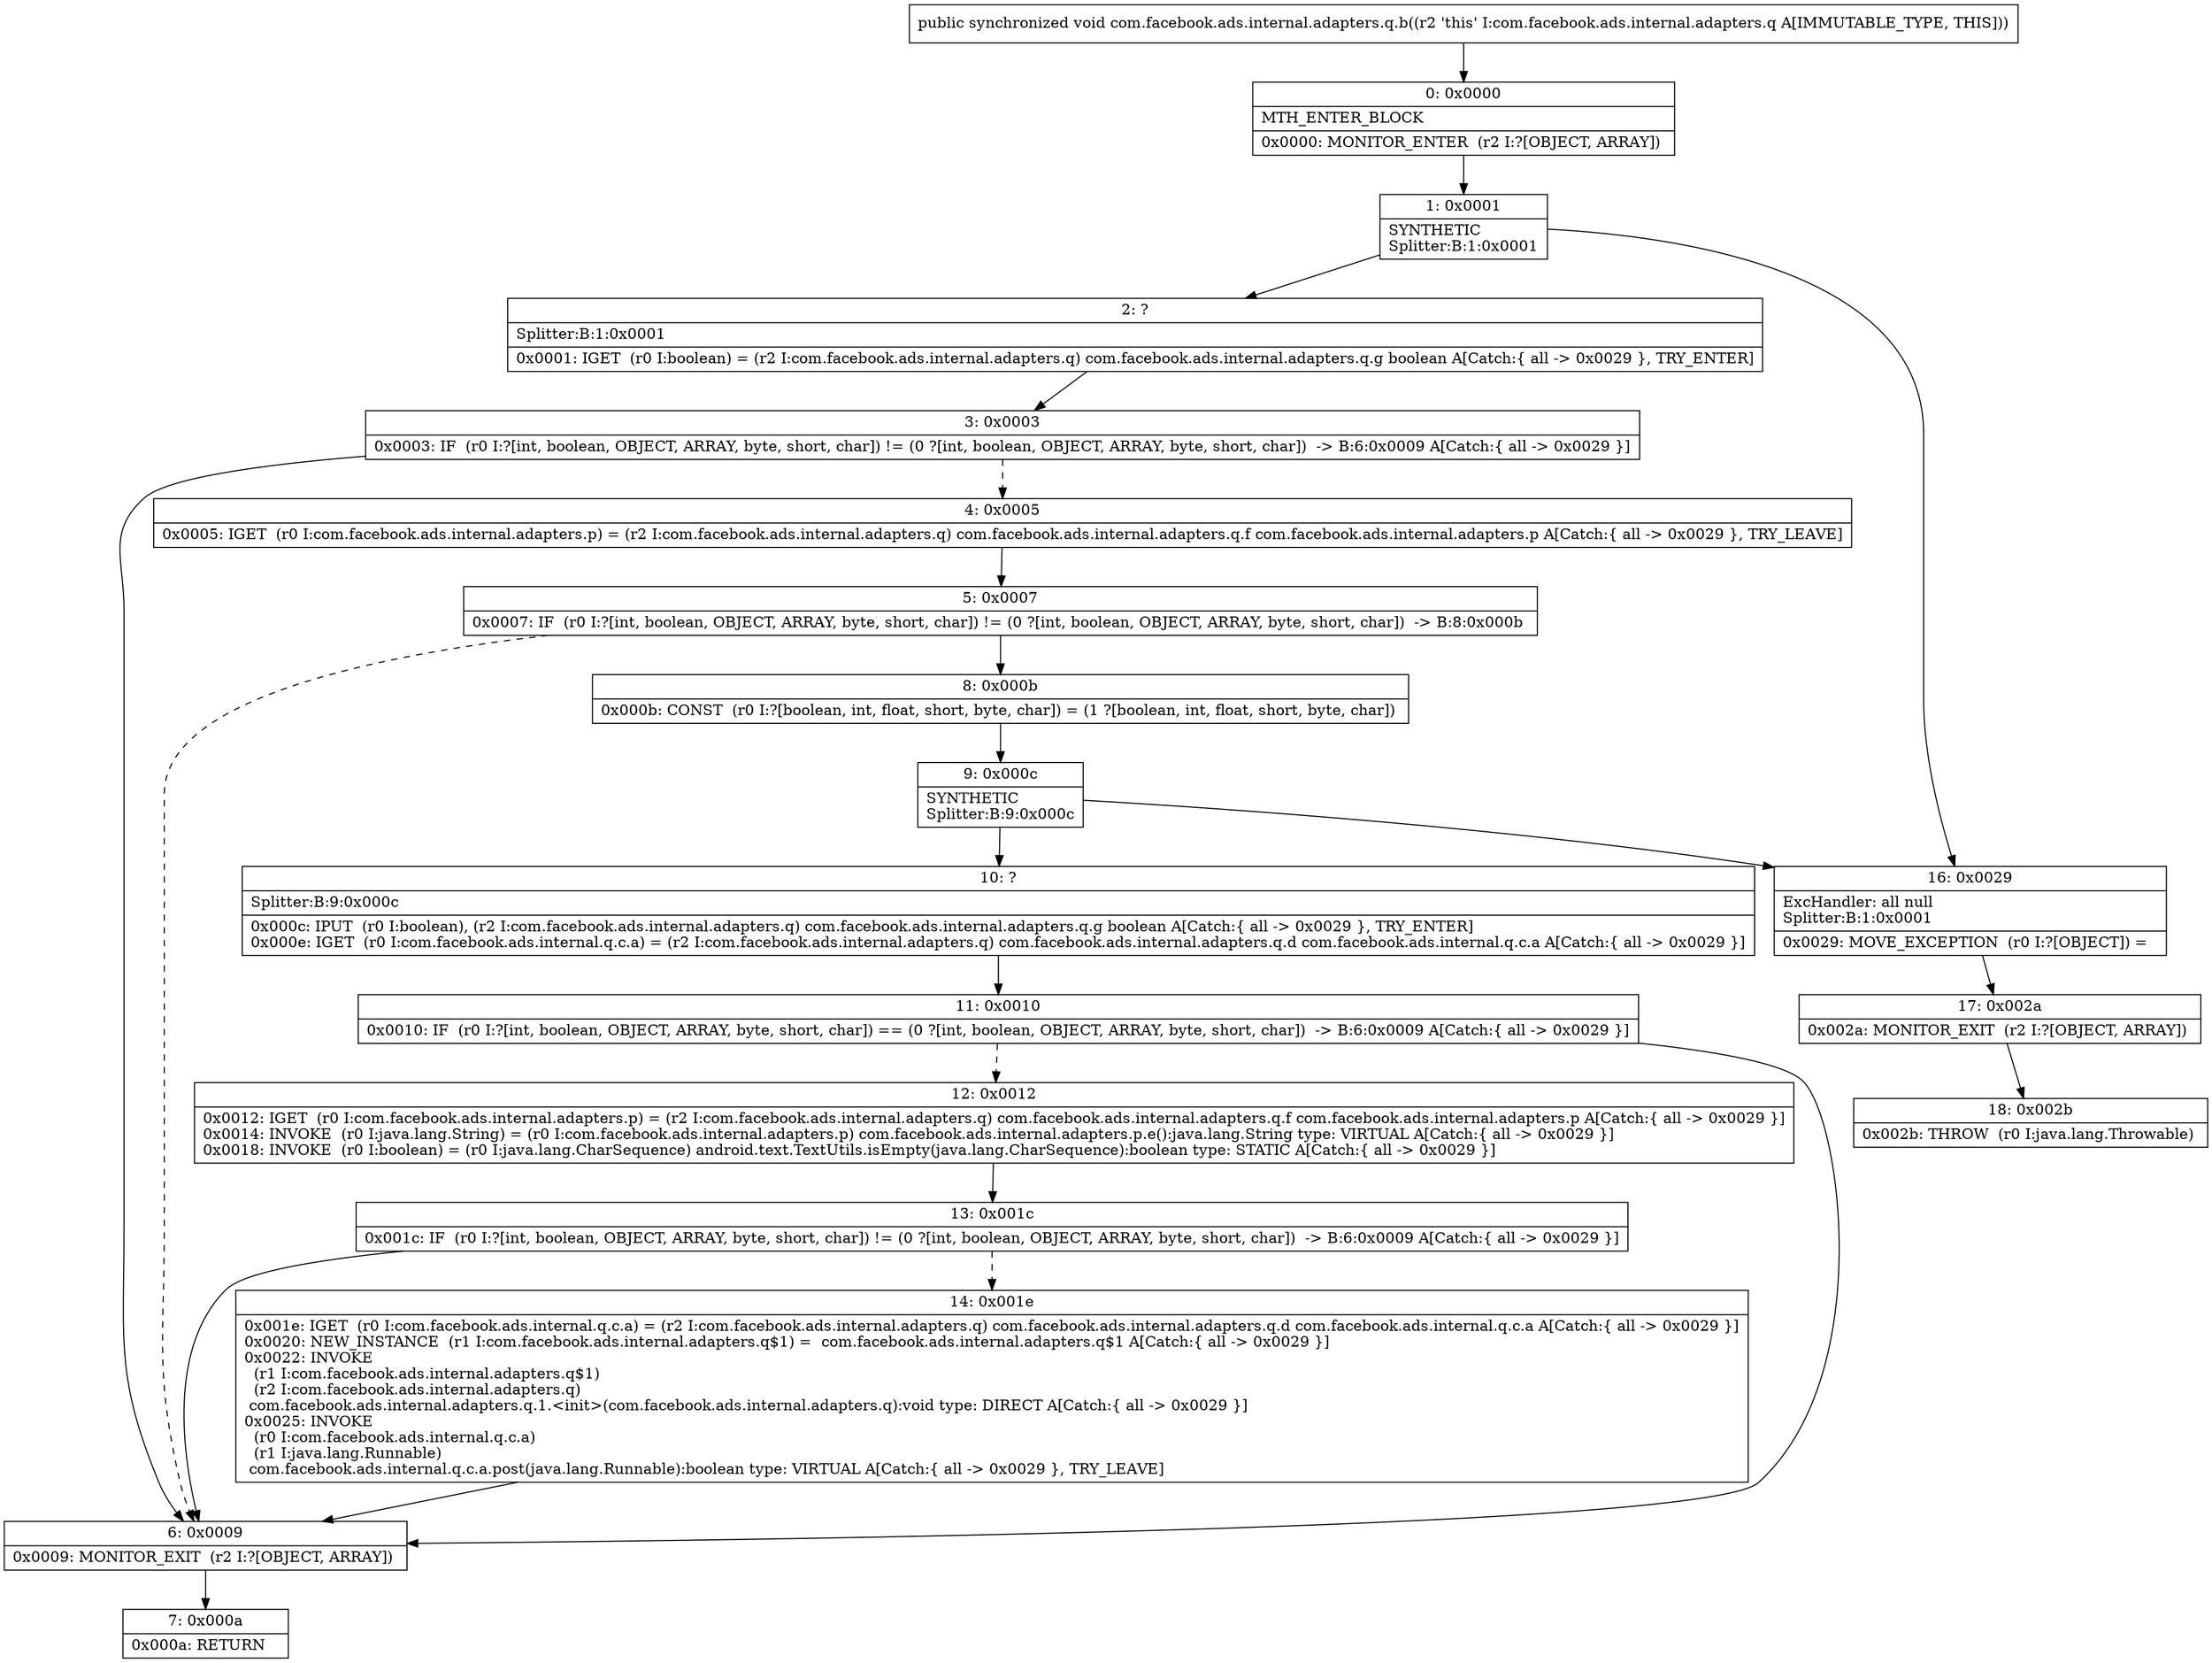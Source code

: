 digraph "CFG forcom.facebook.ads.internal.adapters.q.b()V" {
Node_0 [shape=record,label="{0\:\ 0x0000|MTH_ENTER_BLOCK\l|0x0000: MONITOR_ENTER  (r2 I:?[OBJECT, ARRAY]) \l}"];
Node_1 [shape=record,label="{1\:\ 0x0001|SYNTHETIC\lSplitter:B:1:0x0001\l}"];
Node_2 [shape=record,label="{2\:\ ?|Splitter:B:1:0x0001\l|0x0001: IGET  (r0 I:boolean) = (r2 I:com.facebook.ads.internal.adapters.q) com.facebook.ads.internal.adapters.q.g boolean A[Catch:\{ all \-\> 0x0029 \}, TRY_ENTER]\l}"];
Node_3 [shape=record,label="{3\:\ 0x0003|0x0003: IF  (r0 I:?[int, boolean, OBJECT, ARRAY, byte, short, char]) != (0 ?[int, boolean, OBJECT, ARRAY, byte, short, char])  \-\> B:6:0x0009 A[Catch:\{ all \-\> 0x0029 \}]\l}"];
Node_4 [shape=record,label="{4\:\ 0x0005|0x0005: IGET  (r0 I:com.facebook.ads.internal.adapters.p) = (r2 I:com.facebook.ads.internal.adapters.q) com.facebook.ads.internal.adapters.q.f com.facebook.ads.internal.adapters.p A[Catch:\{ all \-\> 0x0029 \}, TRY_LEAVE]\l}"];
Node_5 [shape=record,label="{5\:\ 0x0007|0x0007: IF  (r0 I:?[int, boolean, OBJECT, ARRAY, byte, short, char]) != (0 ?[int, boolean, OBJECT, ARRAY, byte, short, char])  \-\> B:8:0x000b \l}"];
Node_6 [shape=record,label="{6\:\ 0x0009|0x0009: MONITOR_EXIT  (r2 I:?[OBJECT, ARRAY]) \l}"];
Node_7 [shape=record,label="{7\:\ 0x000a|0x000a: RETURN   \l}"];
Node_8 [shape=record,label="{8\:\ 0x000b|0x000b: CONST  (r0 I:?[boolean, int, float, short, byte, char]) = (1 ?[boolean, int, float, short, byte, char]) \l}"];
Node_9 [shape=record,label="{9\:\ 0x000c|SYNTHETIC\lSplitter:B:9:0x000c\l}"];
Node_10 [shape=record,label="{10\:\ ?|Splitter:B:9:0x000c\l|0x000c: IPUT  (r0 I:boolean), (r2 I:com.facebook.ads.internal.adapters.q) com.facebook.ads.internal.adapters.q.g boolean A[Catch:\{ all \-\> 0x0029 \}, TRY_ENTER]\l0x000e: IGET  (r0 I:com.facebook.ads.internal.q.c.a) = (r2 I:com.facebook.ads.internal.adapters.q) com.facebook.ads.internal.adapters.q.d com.facebook.ads.internal.q.c.a A[Catch:\{ all \-\> 0x0029 \}]\l}"];
Node_11 [shape=record,label="{11\:\ 0x0010|0x0010: IF  (r0 I:?[int, boolean, OBJECT, ARRAY, byte, short, char]) == (0 ?[int, boolean, OBJECT, ARRAY, byte, short, char])  \-\> B:6:0x0009 A[Catch:\{ all \-\> 0x0029 \}]\l}"];
Node_12 [shape=record,label="{12\:\ 0x0012|0x0012: IGET  (r0 I:com.facebook.ads.internal.adapters.p) = (r2 I:com.facebook.ads.internal.adapters.q) com.facebook.ads.internal.adapters.q.f com.facebook.ads.internal.adapters.p A[Catch:\{ all \-\> 0x0029 \}]\l0x0014: INVOKE  (r0 I:java.lang.String) = (r0 I:com.facebook.ads.internal.adapters.p) com.facebook.ads.internal.adapters.p.e():java.lang.String type: VIRTUAL A[Catch:\{ all \-\> 0x0029 \}]\l0x0018: INVOKE  (r0 I:boolean) = (r0 I:java.lang.CharSequence) android.text.TextUtils.isEmpty(java.lang.CharSequence):boolean type: STATIC A[Catch:\{ all \-\> 0x0029 \}]\l}"];
Node_13 [shape=record,label="{13\:\ 0x001c|0x001c: IF  (r0 I:?[int, boolean, OBJECT, ARRAY, byte, short, char]) != (0 ?[int, boolean, OBJECT, ARRAY, byte, short, char])  \-\> B:6:0x0009 A[Catch:\{ all \-\> 0x0029 \}]\l}"];
Node_14 [shape=record,label="{14\:\ 0x001e|0x001e: IGET  (r0 I:com.facebook.ads.internal.q.c.a) = (r2 I:com.facebook.ads.internal.adapters.q) com.facebook.ads.internal.adapters.q.d com.facebook.ads.internal.q.c.a A[Catch:\{ all \-\> 0x0029 \}]\l0x0020: NEW_INSTANCE  (r1 I:com.facebook.ads.internal.adapters.q$1) =  com.facebook.ads.internal.adapters.q$1 A[Catch:\{ all \-\> 0x0029 \}]\l0x0022: INVOKE  \l  (r1 I:com.facebook.ads.internal.adapters.q$1)\l  (r2 I:com.facebook.ads.internal.adapters.q)\l com.facebook.ads.internal.adapters.q.1.\<init\>(com.facebook.ads.internal.adapters.q):void type: DIRECT A[Catch:\{ all \-\> 0x0029 \}]\l0x0025: INVOKE  \l  (r0 I:com.facebook.ads.internal.q.c.a)\l  (r1 I:java.lang.Runnable)\l com.facebook.ads.internal.q.c.a.post(java.lang.Runnable):boolean type: VIRTUAL A[Catch:\{ all \-\> 0x0029 \}, TRY_LEAVE]\l}"];
Node_16 [shape=record,label="{16\:\ 0x0029|ExcHandler: all null\lSplitter:B:1:0x0001\l|0x0029: MOVE_EXCEPTION  (r0 I:?[OBJECT]) =  \l}"];
Node_17 [shape=record,label="{17\:\ 0x002a|0x002a: MONITOR_EXIT  (r2 I:?[OBJECT, ARRAY]) \l}"];
Node_18 [shape=record,label="{18\:\ 0x002b|0x002b: THROW  (r0 I:java.lang.Throwable) \l}"];
MethodNode[shape=record,label="{public synchronized void com.facebook.ads.internal.adapters.q.b((r2 'this' I:com.facebook.ads.internal.adapters.q A[IMMUTABLE_TYPE, THIS])) }"];
MethodNode -> Node_0;
Node_0 -> Node_1;
Node_1 -> Node_2;
Node_1 -> Node_16;
Node_2 -> Node_3;
Node_3 -> Node_4[style=dashed];
Node_3 -> Node_6;
Node_4 -> Node_5;
Node_5 -> Node_6[style=dashed];
Node_5 -> Node_8;
Node_6 -> Node_7;
Node_8 -> Node_9;
Node_9 -> Node_10;
Node_9 -> Node_16;
Node_10 -> Node_11;
Node_11 -> Node_6;
Node_11 -> Node_12[style=dashed];
Node_12 -> Node_13;
Node_13 -> Node_6;
Node_13 -> Node_14[style=dashed];
Node_14 -> Node_6;
Node_16 -> Node_17;
Node_17 -> Node_18;
}

